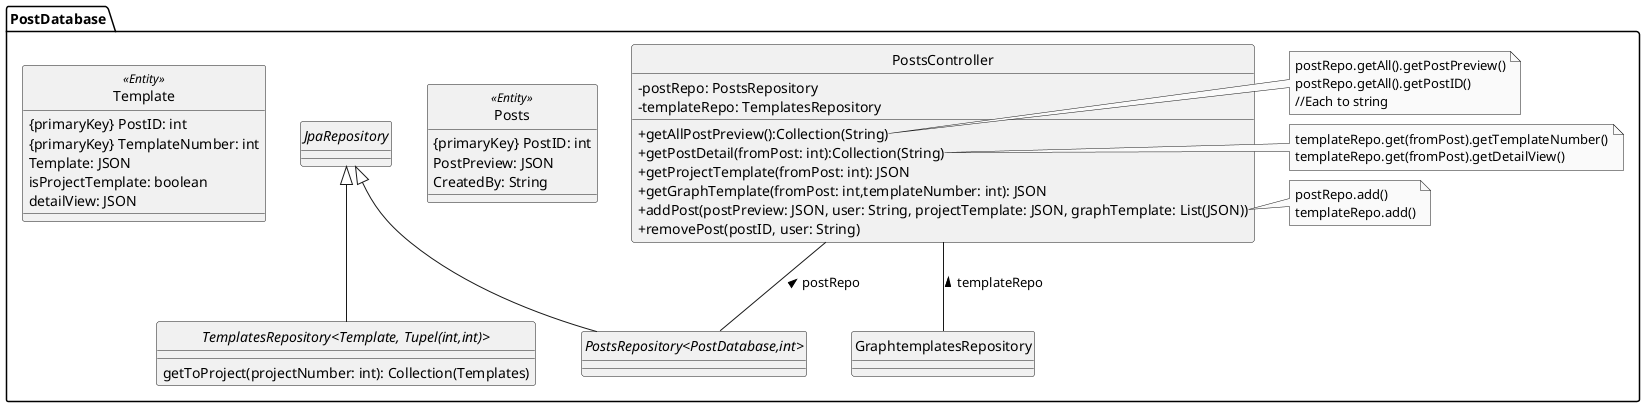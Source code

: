 @startuml
'https://plantuml.com/class-diagram
skinparam monochrome true
skinparam shadowing false
skinparam genericDisplay old
skinparam classAttributeIconSize 0
hide circle

package PostDatabase{
    PostsController -- PostsRepository : postRepo <
    PostsController -- GraphtemplatesRepository : templateRepo <

    class Posts <<Entity>>{
        {primaryKey} PostID: int
        PostPreview: JSON
        CreatedBy: String
    }

    interface PostsRepository <PostDatabase,int> extends JpaRepository{}

    class PostsController {
        - postRepo: PostsRepository
        - templateRepo: TemplatesRepository

        + getAllPostPreview():Collection(String)
        + getPostDetail(fromPost: int):Collection(String)
        + getProjectTemplate(fromPost: int): JSON
        + getGraphTemplate(fromPost: int,templateNumber: int): JSON
        + addPost(postPreview: JSON, user: String, projectTemplate: JSON, graphTemplate: List(JSON))
        + removePost(postID, user: String)
    }

    note right of PostsController::getAllPostPreview{
        postRepo.getAll().getPostPreview()
        postRepo.getAll().getPostID()
        //Each to string
    }

    note right of PostsController::getPostDetail{
        templateRepo.get(fromPost).getTemplateNumber()
        templateRepo.get(fromPost).getDetailView()
    }

    note right of PostsController::addPost{
            postRepo.add()
            templateRepo.add()
        }


    class Template <<Entity>>{
        {primaryKey} PostID: int
        {primaryKey} TemplateNumber: int
        Template: JSON
        isProjectTemplate: boolean
        detailView: JSON
    }
    interface TemplatesRepository <Template, Tupel(int,int)> extends JpaRepository {
        getToProject(projectNumber: int): Collection(Templates)
    }

  }


@enduml